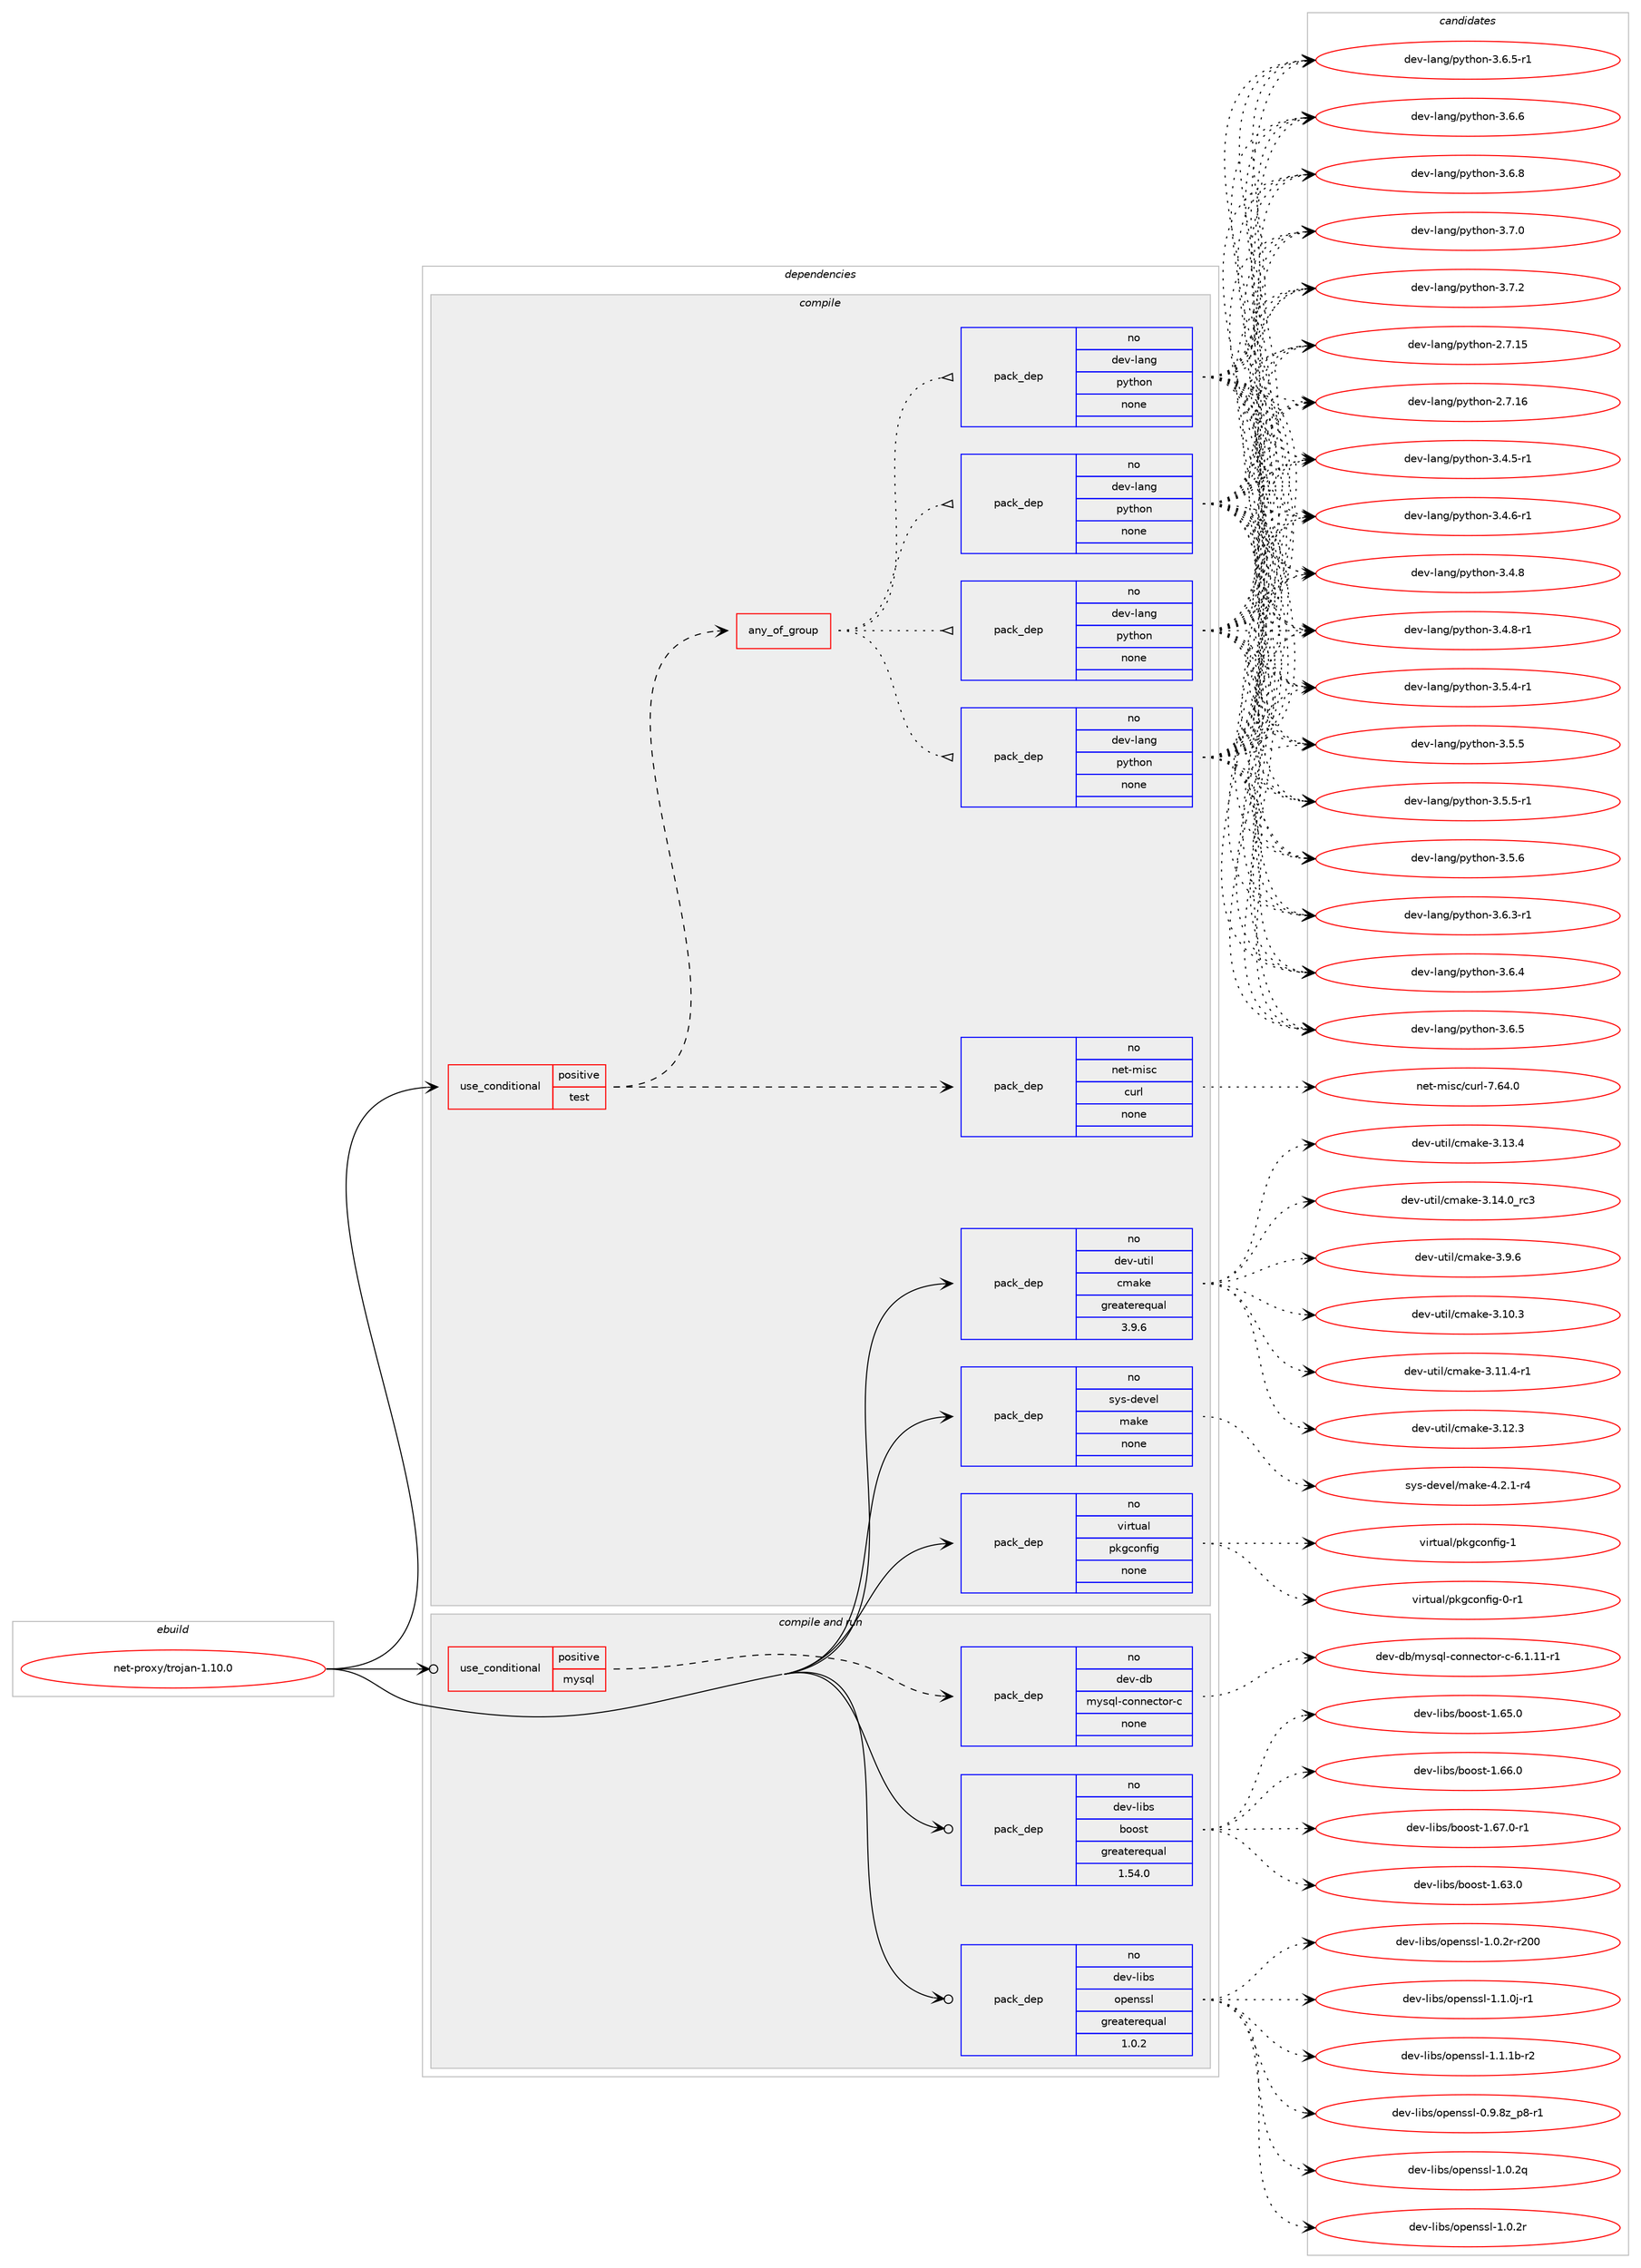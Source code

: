 digraph prolog {

# *************
# Graph options
# *************

newrank=true;
concentrate=true;
compound=true;
graph [rankdir=LR,fontname=Helvetica,fontsize=10,ranksep=1.5];#, ranksep=2.5, nodesep=0.2];
edge  [arrowhead=vee];
node  [fontname=Helvetica,fontsize=10];

# **********
# The ebuild
# **********

subgraph cluster_leftcol {
color=gray;
rank=same;
label=<<i>ebuild</i>>;
id [label="net-proxy/trojan-1.10.0", color=red, width=4, href="../net-proxy/trojan-1.10.0.svg"];
}

# ****************
# The dependencies
# ****************

subgraph cluster_midcol {
color=gray;
label=<<i>dependencies</i>>;
subgraph cluster_compile {
fillcolor="#eeeeee";
style=filled;
label=<<i>compile</i>>;
subgraph cond450657 {
dependency1678069 [label=<<TABLE BORDER="0" CELLBORDER="1" CELLSPACING="0" CELLPADDING="4"><TR><TD ROWSPAN="3" CELLPADDING="10">use_conditional</TD></TR><TR><TD>positive</TD></TR><TR><TD>test</TD></TR></TABLE>>, shape=none, color=red];
subgraph pack1199970 {
dependency1678070 [label=<<TABLE BORDER="0" CELLBORDER="1" CELLSPACING="0" CELLPADDING="4" WIDTH="220"><TR><TD ROWSPAN="6" CELLPADDING="30">pack_dep</TD></TR><TR><TD WIDTH="110">no</TD></TR><TR><TD>net-misc</TD></TR><TR><TD>curl</TD></TR><TR><TD>none</TD></TR><TR><TD></TD></TR></TABLE>>, shape=none, color=blue];
}
dependency1678069:e -> dependency1678070:w [weight=20,style="dashed",arrowhead="vee"];
subgraph any26609 {
dependency1678071 [label=<<TABLE BORDER="0" CELLBORDER="1" CELLSPACING="0" CELLPADDING="4"><TR><TD CELLPADDING="10">any_of_group</TD></TR></TABLE>>, shape=none, color=red];subgraph pack1199971 {
dependency1678072 [label=<<TABLE BORDER="0" CELLBORDER="1" CELLSPACING="0" CELLPADDING="4" WIDTH="220"><TR><TD ROWSPAN="6" CELLPADDING="30">pack_dep</TD></TR><TR><TD WIDTH="110">no</TD></TR><TR><TD>dev-lang</TD></TR><TR><TD>python</TD></TR><TR><TD>none</TD></TR><TR><TD></TD></TR></TABLE>>, shape=none, color=blue];
}
dependency1678071:e -> dependency1678072:w [weight=20,style="dotted",arrowhead="oinv"];
subgraph pack1199972 {
dependency1678073 [label=<<TABLE BORDER="0" CELLBORDER="1" CELLSPACING="0" CELLPADDING="4" WIDTH="220"><TR><TD ROWSPAN="6" CELLPADDING="30">pack_dep</TD></TR><TR><TD WIDTH="110">no</TD></TR><TR><TD>dev-lang</TD></TR><TR><TD>python</TD></TR><TR><TD>none</TD></TR><TR><TD></TD></TR></TABLE>>, shape=none, color=blue];
}
dependency1678071:e -> dependency1678073:w [weight=20,style="dotted",arrowhead="oinv"];
subgraph pack1199973 {
dependency1678074 [label=<<TABLE BORDER="0" CELLBORDER="1" CELLSPACING="0" CELLPADDING="4" WIDTH="220"><TR><TD ROWSPAN="6" CELLPADDING="30">pack_dep</TD></TR><TR><TD WIDTH="110">no</TD></TR><TR><TD>dev-lang</TD></TR><TR><TD>python</TD></TR><TR><TD>none</TD></TR><TR><TD></TD></TR></TABLE>>, shape=none, color=blue];
}
dependency1678071:e -> dependency1678074:w [weight=20,style="dotted",arrowhead="oinv"];
subgraph pack1199974 {
dependency1678075 [label=<<TABLE BORDER="0" CELLBORDER="1" CELLSPACING="0" CELLPADDING="4" WIDTH="220"><TR><TD ROWSPAN="6" CELLPADDING="30">pack_dep</TD></TR><TR><TD WIDTH="110">no</TD></TR><TR><TD>dev-lang</TD></TR><TR><TD>python</TD></TR><TR><TD>none</TD></TR><TR><TD></TD></TR></TABLE>>, shape=none, color=blue];
}
dependency1678071:e -> dependency1678075:w [weight=20,style="dotted",arrowhead="oinv"];
}
dependency1678069:e -> dependency1678071:w [weight=20,style="dashed",arrowhead="vee"];
}
id:e -> dependency1678069:w [weight=20,style="solid",arrowhead="vee"];
subgraph pack1199975 {
dependency1678076 [label=<<TABLE BORDER="0" CELLBORDER="1" CELLSPACING="0" CELLPADDING="4" WIDTH="220"><TR><TD ROWSPAN="6" CELLPADDING="30">pack_dep</TD></TR><TR><TD WIDTH="110">no</TD></TR><TR><TD>dev-util</TD></TR><TR><TD>cmake</TD></TR><TR><TD>greaterequal</TD></TR><TR><TD>3.9.6</TD></TR></TABLE>>, shape=none, color=blue];
}
id:e -> dependency1678076:w [weight=20,style="solid",arrowhead="vee"];
subgraph pack1199976 {
dependency1678077 [label=<<TABLE BORDER="0" CELLBORDER="1" CELLSPACING="0" CELLPADDING="4" WIDTH="220"><TR><TD ROWSPAN="6" CELLPADDING="30">pack_dep</TD></TR><TR><TD WIDTH="110">no</TD></TR><TR><TD>sys-devel</TD></TR><TR><TD>make</TD></TR><TR><TD>none</TD></TR><TR><TD></TD></TR></TABLE>>, shape=none, color=blue];
}
id:e -> dependency1678077:w [weight=20,style="solid",arrowhead="vee"];
subgraph pack1199977 {
dependency1678078 [label=<<TABLE BORDER="0" CELLBORDER="1" CELLSPACING="0" CELLPADDING="4" WIDTH="220"><TR><TD ROWSPAN="6" CELLPADDING="30">pack_dep</TD></TR><TR><TD WIDTH="110">no</TD></TR><TR><TD>virtual</TD></TR><TR><TD>pkgconfig</TD></TR><TR><TD>none</TD></TR><TR><TD></TD></TR></TABLE>>, shape=none, color=blue];
}
id:e -> dependency1678078:w [weight=20,style="solid",arrowhead="vee"];
}
subgraph cluster_compileandrun {
fillcolor="#eeeeee";
style=filled;
label=<<i>compile and run</i>>;
subgraph cond450658 {
dependency1678079 [label=<<TABLE BORDER="0" CELLBORDER="1" CELLSPACING="0" CELLPADDING="4"><TR><TD ROWSPAN="3" CELLPADDING="10">use_conditional</TD></TR><TR><TD>positive</TD></TR><TR><TD>mysql</TD></TR></TABLE>>, shape=none, color=red];
subgraph pack1199978 {
dependency1678080 [label=<<TABLE BORDER="0" CELLBORDER="1" CELLSPACING="0" CELLPADDING="4" WIDTH="220"><TR><TD ROWSPAN="6" CELLPADDING="30">pack_dep</TD></TR><TR><TD WIDTH="110">no</TD></TR><TR><TD>dev-db</TD></TR><TR><TD>mysql-connector-c</TD></TR><TR><TD>none</TD></TR><TR><TD></TD></TR></TABLE>>, shape=none, color=blue];
}
dependency1678079:e -> dependency1678080:w [weight=20,style="dashed",arrowhead="vee"];
}
id:e -> dependency1678079:w [weight=20,style="solid",arrowhead="odotvee"];
subgraph pack1199979 {
dependency1678081 [label=<<TABLE BORDER="0" CELLBORDER="1" CELLSPACING="0" CELLPADDING="4" WIDTH="220"><TR><TD ROWSPAN="6" CELLPADDING="30">pack_dep</TD></TR><TR><TD WIDTH="110">no</TD></TR><TR><TD>dev-libs</TD></TR><TR><TD>boost</TD></TR><TR><TD>greaterequal</TD></TR><TR><TD>1.54.0</TD></TR></TABLE>>, shape=none, color=blue];
}
id:e -> dependency1678081:w [weight=20,style="solid",arrowhead="odotvee"];
subgraph pack1199980 {
dependency1678082 [label=<<TABLE BORDER="0" CELLBORDER="1" CELLSPACING="0" CELLPADDING="4" WIDTH="220"><TR><TD ROWSPAN="6" CELLPADDING="30">pack_dep</TD></TR><TR><TD WIDTH="110">no</TD></TR><TR><TD>dev-libs</TD></TR><TR><TD>openssl</TD></TR><TR><TD>greaterequal</TD></TR><TR><TD>1.0.2</TD></TR></TABLE>>, shape=none, color=blue];
}
id:e -> dependency1678082:w [weight=20,style="solid",arrowhead="odotvee"];
}
subgraph cluster_run {
fillcolor="#eeeeee";
style=filled;
label=<<i>run</i>>;
}
}

# **************
# The candidates
# **************

subgraph cluster_choices {
rank=same;
color=gray;
label=<<i>candidates</i>>;

subgraph choice1199970 {
color=black;
nodesep=1;
choice1101011164510910511599479911711410845554654524648 [label="net-misc/curl-7.64.0", color=red, width=4,href="../net-misc/curl-7.64.0.svg"];
dependency1678070:e -> choice1101011164510910511599479911711410845554654524648:w [style=dotted,weight="100"];
}
subgraph choice1199971 {
color=black;
nodesep=1;
choice10010111845108971101034711212111610411111045504655464953 [label="dev-lang/python-2.7.15", color=red, width=4,href="../dev-lang/python-2.7.15.svg"];
choice10010111845108971101034711212111610411111045504655464954 [label="dev-lang/python-2.7.16", color=red, width=4,href="../dev-lang/python-2.7.16.svg"];
choice1001011184510897110103471121211161041111104551465246534511449 [label="dev-lang/python-3.4.5-r1", color=red, width=4,href="../dev-lang/python-3.4.5-r1.svg"];
choice1001011184510897110103471121211161041111104551465246544511449 [label="dev-lang/python-3.4.6-r1", color=red, width=4,href="../dev-lang/python-3.4.6-r1.svg"];
choice100101118451089711010347112121116104111110455146524656 [label="dev-lang/python-3.4.8", color=red, width=4,href="../dev-lang/python-3.4.8.svg"];
choice1001011184510897110103471121211161041111104551465246564511449 [label="dev-lang/python-3.4.8-r1", color=red, width=4,href="../dev-lang/python-3.4.8-r1.svg"];
choice1001011184510897110103471121211161041111104551465346524511449 [label="dev-lang/python-3.5.4-r1", color=red, width=4,href="../dev-lang/python-3.5.4-r1.svg"];
choice100101118451089711010347112121116104111110455146534653 [label="dev-lang/python-3.5.5", color=red, width=4,href="../dev-lang/python-3.5.5.svg"];
choice1001011184510897110103471121211161041111104551465346534511449 [label="dev-lang/python-3.5.5-r1", color=red, width=4,href="../dev-lang/python-3.5.5-r1.svg"];
choice100101118451089711010347112121116104111110455146534654 [label="dev-lang/python-3.5.6", color=red, width=4,href="../dev-lang/python-3.5.6.svg"];
choice1001011184510897110103471121211161041111104551465446514511449 [label="dev-lang/python-3.6.3-r1", color=red, width=4,href="../dev-lang/python-3.6.3-r1.svg"];
choice100101118451089711010347112121116104111110455146544652 [label="dev-lang/python-3.6.4", color=red, width=4,href="../dev-lang/python-3.6.4.svg"];
choice100101118451089711010347112121116104111110455146544653 [label="dev-lang/python-3.6.5", color=red, width=4,href="../dev-lang/python-3.6.5.svg"];
choice1001011184510897110103471121211161041111104551465446534511449 [label="dev-lang/python-3.6.5-r1", color=red, width=4,href="../dev-lang/python-3.6.5-r1.svg"];
choice100101118451089711010347112121116104111110455146544654 [label="dev-lang/python-3.6.6", color=red, width=4,href="../dev-lang/python-3.6.6.svg"];
choice100101118451089711010347112121116104111110455146544656 [label="dev-lang/python-3.6.8", color=red, width=4,href="../dev-lang/python-3.6.8.svg"];
choice100101118451089711010347112121116104111110455146554648 [label="dev-lang/python-3.7.0", color=red, width=4,href="../dev-lang/python-3.7.0.svg"];
choice100101118451089711010347112121116104111110455146554650 [label="dev-lang/python-3.7.2", color=red, width=4,href="../dev-lang/python-3.7.2.svg"];
dependency1678072:e -> choice10010111845108971101034711212111610411111045504655464953:w [style=dotted,weight="100"];
dependency1678072:e -> choice10010111845108971101034711212111610411111045504655464954:w [style=dotted,weight="100"];
dependency1678072:e -> choice1001011184510897110103471121211161041111104551465246534511449:w [style=dotted,weight="100"];
dependency1678072:e -> choice1001011184510897110103471121211161041111104551465246544511449:w [style=dotted,weight="100"];
dependency1678072:e -> choice100101118451089711010347112121116104111110455146524656:w [style=dotted,weight="100"];
dependency1678072:e -> choice1001011184510897110103471121211161041111104551465246564511449:w [style=dotted,weight="100"];
dependency1678072:e -> choice1001011184510897110103471121211161041111104551465346524511449:w [style=dotted,weight="100"];
dependency1678072:e -> choice100101118451089711010347112121116104111110455146534653:w [style=dotted,weight="100"];
dependency1678072:e -> choice1001011184510897110103471121211161041111104551465346534511449:w [style=dotted,weight="100"];
dependency1678072:e -> choice100101118451089711010347112121116104111110455146534654:w [style=dotted,weight="100"];
dependency1678072:e -> choice1001011184510897110103471121211161041111104551465446514511449:w [style=dotted,weight="100"];
dependency1678072:e -> choice100101118451089711010347112121116104111110455146544652:w [style=dotted,weight="100"];
dependency1678072:e -> choice100101118451089711010347112121116104111110455146544653:w [style=dotted,weight="100"];
dependency1678072:e -> choice1001011184510897110103471121211161041111104551465446534511449:w [style=dotted,weight="100"];
dependency1678072:e -> choice100101118451089711010347112121116104111110455146544654:w [style=dotted,weight="100"];
dependency1678072:e -> choice100101118451089711010347112121116104111110455146544656:w [style=dotted,weight="100"];
dependency1678072:e -> choice100101118451089711010347112121116104111110455146554648:w [style=dotted,weight="100"];
dependency1678072:e -> choice100101118451089711010347112121116104111110455146554650:w [style=dotted,weight="100"];
}
subgraph choice1199972 {
color=black;
nodesep=1;
choice10010111845108971101034711212111610411111045504655464953 [label="dev-lang/python-2.7.15", color=red, width=4,href="../dev-lang/python-2.7.15.svg"];
choice10010111845108971101034711212111610411111045504655464954 [label="dev-lang/python-2.7.16", color=red, width=4,href="../dev-lang/python-2.7.16.svg"];
choice1001011184510897110103471121211161041111104551465246534511449 [label="dev-lang/python-3.4.5-r1", color=red, width=4,href="../dev-lang/python-3.4.5-r1.svg"];
choice1001011184510897110103471121211161041111104551465246544511449 [label="dev-lang/python-3.4.6-r1", color=red, width=4,href="../dev-lang/python-3.4.6-r1.svg"];
choice100101118451089711010347112121116104111110455146524656 [label="dev-lang/python-3.4.8", color=red, width=4,href="../dev-lang/python-3.4.8.svg"];
choice1001011184510897110103471121211161041111104551465246564511449 [label="dev-lang/python-3.4.8-r1", color=red, width=4,href="../dev-lang/python-3.4.8-r1.svg"];
choice1001011184510897110103471121211161041111104551465346524511449 [label="dev-lang/python-3.5.4-r1", color=red, width=4,href="../dev-lang/python-3.5.4-r1.svg"];
choice100101118451089711010347112121116104111110455146534653 [label="dev-lang/python-3.5.5", color=red, width=4,href="../dev-lang/python-3.5.5.svg"];
choice1001011184510897110103471121211161041111104551465346534511449 [label="dev-lang/python-3.5.5-r1", color=red, width=4,href="../dev-lang/python-3.5.5-r1.svg"];
choice100101118451089711010347112121116104111110455146534654 [label="dev-lang/python-3.5.6", color=red, width=4,href="../dev-lang/python-3.5.6.svg"];
choice1001011184510897110103471121211161041111104551465446514511449 [label="dev-lang/python-3.6.3-r1", color=red, width=4,href="../dev-lang/python-3.6.3-r1.svg"];
choice100101118451089711010347112121116104111110455146544652 [label="dev-lang/python-3.6.4", color=red, width=4,href="../dev-lang/python-3.6.4.svg"];
choice100101118451089711010347112121116104111110455146544653 [label="dev-lang/python-3.6.5", color=red, width=4,href="../dev-lang/python-3.6.5.svg"];
choice1001011184510897110103471121211161041111104551465446534511449 [label="dev-lang/python-3.6.5-r1", color=red, width=4,href="../dev-lang/python-3.6.5-r1.svg"];
choice100101118451089711010347112121116104111110455146544654 [label="dev-lang/python-3.6.6", color=red, width=4,href="../dev-lang/python-3.6.6.svg"];
choice100101118451089711010347112121116104111110455146544656 [label="dev-lang/python-3.6.8", color=red, width=4,href="../dev-lang/python-3.6.8.svg"];
choice100101118451089711010347112121116104111110455146554648 [label="dev-lang/python-3.7.0", color=red, width=4,href="../dev-lang/python-3.7.0.svg"];
choice100101118451089711010347112121116104111110455146554650 [label="dev-lang/python-3.7.2", color=red, width=4,href="../dev-lang/python-3.7.2.svg"];
dependency1678073:e -> choice10010111845108971101034711212111610411111045504655464953:w [style=dotted,weight="100"];
dependency1678073:e -> choice10010111845108971101034711212111610411111045504655464954:w [style=dotted,weight="100"];
dependency1678073:e -> choice1001011184510897110103471121211161041111104551465246534511449:w [style=dotted,weight="100"];
dependency1678073:e -> choice1001011184510897110103471121211161041111104551465246544511449:w [style=dotted,weight="100"];
dependency1678073:e -> choice100101118451089711010347112121116104111110455146524656:w [style=dotted,weight="100"];
dependency1678073:e -> choice1001011184510897110103471121211161041111104551465246564511449:w [style=dotted,weight="100"];
dependency1678073:e -> choice1001011184510897110103471121211161041111104551465346524511449:w [style=dotted,weight="100"];
dependency1678073:e -> choice100101118451089711010347112121116104111110455146534653:w [style=dotted,weight="100"];
dependency1678073:e -> choice1001011184510897110103471121211161041111104551465346534511449:w [style=dotted,weight="100"];
dependency1678073:e -> choice100101118451089711010347112121116104111110455146534654:w [style=dotted,weight="100"];
dependency1678073:e -> choice1001011184510897110103471121211161041111104551465446514511449:w [style=dotted,weight="100"];
dependency1678073:e -> choice100101118451089711010347112121116104111110455146544652:w [style=dotted,weight="100"];
dependency1678073:e -> choice100101118451089711010347112121116104111110455146544653:w [style=dotted,weight="100"];
dependency1678073:e -> choice1001011184510897110103471121211161041111104551465446534511449:w [style=dotted,weight="100"];
dependency1678073:e -> choice100101118451089711010347112121116104111110455146544654:w [style=dotted,weight="100"];
dependency1678073:e -> choice100101118451089711010347112121116104111110455146544656:w [style=dotted,weight="100"];
dependency1678073:e -> choice100101118451089711010347112121116104111110455146554648:w [style=dotted,weight="100"];
dependency1678073:e -> choice100101118451089711010347112121116104111110455146554650:w [style=dotted,weight="100"];
}
subgraph choice1199973 {
color=black;
nodesep=1;
choice10010111845108971101034711212111610411111045504655464953 [label="dev-lang/python-2.7.15", color=red, width=4,href="../dev-lang/python-2.7.15.svg"];
choice10010111845108971101034711212111610411111045504655464954 [label="dev-lang/python-2.7.16", color=red, width=4,href="../dev-lang/python-2.7.16.svg"];
choice1001011184510897110103471121211161041111104551465246534511449 [label="dev-lang/python-3.4.5-r1", color=red, width=4,href="../dev-lang/python-3.4.5-r1.svg"];
choice1001011184510897110103471121211161041111104551465246544511449 [label="dev-lang/python-3.4.6-r1", color=red, width=4,href="../dev-lang/python-3.4.6-r1.svg"];
choice100101118451089711010347112121116104111110455146524656 [label="dev-lang/python-3.4.8", color=red, width=4,href="../dev-lang/python-3.4.8.svg"];
choice1001011184510897110103471121211161041111104551465246564511449 [label="dev-lang/python-3.4.8-r1", color=red, width=4,href="../dev-lang/python-3.4.8-r1.svg"];
choice1001011184510897110103471121211161041111104551465346524511449 [label="dev-lang/python-3.5.4-r1", color=red, width=4,href="../dev-lang/python-3.5.4-r1.svg"];
choice100101118451089711010347112121116104111110455146534653 [label="dev-lang/python-3.5.5", color=red, width=4,href="../dev-lang/python-3.5.5.svg"];
choice1001011184510897110103471121211161041111104551465346534511449 [label="dev-lang/python-3.5.5-r1", color=red, width=4,href="../dev-lang/python-3.5.5-r1.svg"];
choice100101118451089711010347112121116104111110455146534654 [label="dev-lang/python-3.5.6", color=red, width=4,href="../dev-lang/python-3.5.6.svg"];
choice1001011184510897110103471121211161041111104551465446514511449 [label="dev-lang/python-3.6.3-r1", color=red, width=4,href="../dev-lang/python-3.6.3-r1.svg"];
choice100101118451089711010347112121116104111110455146544652 [label="dev-lang/python-3.6.4", color=red, width=4,href="../dev-lang/python-3.6.4.svg"];
choice100101118451089711010347112121116104111110455146544653 [label="dev-lang/python-3.6.5", color=red, width=4,href="../dev-lang/python-3.6.5.svg"];
choice1001011184510897110103471121211161041111104551465446534511449 [label="dev-lang/python-3.6.5-r1", color=red, width=4,href="../dev-lang/python-3.6.5-r1.svg"];
choice100101118451089711010347112121116104111110455146544654 [label="dev-lang/python-3.6.6", color=red, width=4,href="../dev-lang/python-3.6.6.svg"];
choice100101118451089711010347112121116104111110455146544656 [label="dev-lang/python-3.6.8", color=red, width=4,href="../dev-lang/python-3.6.8.svg"];
choice100101118451089711010347112121116104111110455146554648 [label="dev-lang/python-3.7.0", color=red, width=4,href="../dev-lang/python-3.7.0.svg"];
choice100101118451089711010347112121116104111110455146554650 [label="dev-lang/python-3.7.2", color=red, width=4,href="../dev-lang/python-3.7.2.svg"];
dependency1678074:e -> choice10010111845108971101034711212111610411111045504655464953:w [style=dotted,weight="100"];
dependency1678074:e -> choice10010111845108971101034711212111610411111045504655464954:w [style=dotted,weight="100"];
dependency1678074:e -> choice1001011184510897110103471121211161041111104551465246534511449:w [style=dotted,weight="100"];
dependency1678074:e -> choice1001011184510897110103471121211161041111104551465246544511449:w [style=dotted,weight="100"];
dependency1678074:e -> choice100101118451089711010347112121116104111110455146524656:w [style=dotted,weight="100"];
dependency1678074:e -> choice1001011184510897110103471121211161041111104551465246564511449:w [style=dotted,weight="100"];
dependency1678074:e -> choice1001011184510897110103471121211161041111104551465346524511449:w [style=dotted,weight="100"];
dependency1678074:e -> choice100101118451089711010347112121116104111110455146534653:w [style=dotted,weight="100"];
dependency1678074:e -> choice1001011184510897110103471121211161041111104551465346534511449:w [style=dotted,weight="100"];
dependency1678074:e -> choice100101118451089711010347112121116104111110455146534654:w [style=dotted,weight="100"];
dependency1678074:e -> choice1001011184510897110103471121211161041111104551465446514511449:w [style=dotted,weight="100"];
dependency1678074:e -> choice100101118451089711010347112121116104111110455146544652:w [style=dotted,weight="100"];
dependency1678074:e -> choice100101118451089711010347112121116104111110455146544653:w [style=dotted,weight="100"];
dependency1678074:e -> choice1001011184510897110103471121211161041111104551465446534511449:w [style=dotted,weight="100"];
dependency1678074:e -> choice100101118451089711010347112121116104111110455146544654:w [style=dotted,weight="100"];
dependency1678074:e -> choice100101118451089711010347112121116104111110455146544656:w [style=dotted,weight="100"];
dependency1678074:e -> choice100101118451089711010347112121116104111110455146554648:w [style=dotted,weight="100"];
dependency1678074:e -> choice100101118451089711010347112121116104111110455146554650:w [style=dotted,weight="100"];
}
subgraph choice1199974 {
color=black;
nodesep=1;
choice10010111845108971101034711212111610411111045504655464953 [label="dev-lang/python-2.7.15", color=red, width=4,href="../dev-lang/python-2.7.15.svg"];
choice10010111845108971101034711212111610411111045504655464954 [label="dev-lang/python-2.7.16", color=red, width=4,href="../dev-lang/python-2.7.16.svg"];
choice1001011184510897110103471121211161041111104551465246534511449 [label="dev-lang/python-3.4.5-r1", color=red, width=4,href="../dev-lang/python-3.4.5-r1.svg"];
choice1001011184510897110103471121211161041111104551465246544511449 [label="dev-lang/python-3.4.6-r1", color=red, width=4,href="../dev-lang/python-3.4.6-r1.svg"];
choice100101118451089711010347112121116104111110455146524656 [label="dev-lang/python-3.4.8", color=red, width=4,href="../dev-lang/python-3.4.8.svg"];
choice1001011184510897110103471121211161041111104551465246564511449 [label="dev-lang/python-3.4.8-r1", color=red, width=4,href="../dev-lang/python-3.4.8-r1.svg"];
choice1001011184510897110103471121211161041111104551465346524511449 [label="dev-lang/python-3.5.4-r1", color=red, width=4,href="../dev-lang/python-3.5.4-r1.svg"];
choice100101118451089711010347112121116104111110455146534653 [label="dev-lang/python-3.5.5", color=red, width=4,href="../dev-lang/python-3.5.5.svg"];
choice1001011184510897110103471121211161041111104551465346534511449 [label="dev-lang/python-3.5.5-r1", color=red, width=4,href="../dev-lang/python-3.5.5-r1.svg"];
choice100101118451089711010347112121116104111110455146534654 [label="dev-lang/python-3.5.6", color=red, width=4,href="../dev-lang/python-3.5.6.svg"];
choice1001011184510897110103471121211161041111104551465446514511449 [label="dev-lang/python-3.6.3-r1", color=red, width=4,href="../dev-lang/python-3.6.3-r1.svg"];
choice100101118451089711010347112121116104111110455146544652 [label="dev-lang/python-3.6.4", color=red, width=4,href="../dev-lang/python-3.6.4.svg"];
choice100101118451089711010347112121116104111110455146544653 [label="dev-lang/python-3.6.5", color=red, width=4,href="../dev-lang/python-3.6.5.svg"];
choice1001011184510897110103471121211161041111104551465446534511449 [label="dev-lang/python-3.6.5-r1", color=red, width=4,href="../dev-lang/python-3.6.5-r1.svg"];
choice100101118451089711010347112121116104111110455146544654 [label="dev-lang/python-3.6.6", color=red, width=4,href="../dev-lang/python-3.6.6.svg"];
choice100101118451089711010347112121116104111110455146544656 [label="dev-lang/python-3.6.8", color=red, width=4,href="../dev-lang/python-3.6.8.svg"];
choice100101118451089711010347112121116104111110455146554648 [label="dev-lang/python-3.7.0", color=red, width=4,href="../dev-lang/python-3.7.0.svg"];
choice100101118451089711010347112121116104111110455146554650 [label="dev-lang/python-3.7.2", color=red, width=4,href="../dev-lang/python-3.7.2.svg"];
dependency1678075:e -> choice10010111845108971101034711212111610411111045504655464953:w [style=dotted,weight="100"];
dependency1678075:e -> choice10010111845108971101034711212111610411111045504655464954:w [style=dotted,weight="100"];
dependency1678075:e -> choice1001011184510897110103471121211161041111104551465246534511449:w [style=dotted,weight="100"];
dependency1678075:e -> choice1001011184510897110103471121211161041111104551465246544511449:w [style=dotted,weight="100"];
dependency1678075:e -> choice100101118451089711010347112121116104111110455146524656:w [style=dotted,weight="100"];
dependency1678075:e -> choice1001011184510897110103471121211161041111104551465246564511449:w [style=dotted,weight="100"];
dependency1678075:e -> choice1001011184510897110103471121211161041111104551465346524511449:w [style=dotted,weight="100"];
dependency1678075:e -> choice100101118451089711010347112121116104111110455146534653:w [style=dotted,weight="100"];
dependency1678075:e -> choice1001011184510897110103471121211161041111104551465346534511449:w [style=dotted,weight="100"];
dependency1678075:e -> choice100101118451089711010347112121116104111110455146534654:w [style=dotted,weight="100"];
dependency1678075:e -> choice1001011184510897110103471121211161041111104551465446514511449:w [style=dotted,weight="100"];
dependency1678075:e -> choice100101118451089711010347112121116104111110455146544652:w [style=dotted,weight="100"];
dependency1678075:e -> choice100101118451089711010347112121116104111110455146544653:w [style=dotted,weight="100"];
dependency1678075:e -> choice1001011184510897110103471121211161041111104551465446534511449:w [style=dotted,weight="100"];
dependency1678075:e -> choice100101118451089711010347112121116104111110455146544654:w [style=dotted,weight="100"];
dependency1678075:e -> choice100101118451089711010347112121116104111110455146544656:w [style=dotted,weight="100"];
dependency1678075:e -> choice100101118451089711010347112121116104111110455146554648:w [style=dotted,weight="100"];
dependency1678075:e -> choice100101118451089711010347112121116104111110455146554650:w [style=dotted,weight="100"];
}
subgraph choice1199975 {
color=black;
nodesep=1;
choice1001011184511711610510847991099710710145514649484651 [label="dev-util/cmake-3.10.3", color=red, width=4,href="../dev-util/cmake-3.10.3.svg"];
choice10010111845117116105108479910997107101455146494946524511449 [label="dev-util/cmake-3.11.4-r1", color=red, width=4,href="../dev-util/cmake-3.11.4-r1.svg"];
choice1001011184511711610510847991099710710145514649504651 [label="dev-util/cmake-3.12.3", color=red, width=4,href="../dev-util/cmake-3.12.3.svg"];
choice1001011184511711610510847991099710710145514649514652 [label="dev-util/cmake-3.13.4", color=red, width=4,href="../dev-util/cmake-3.13.4.svg"];
choice1001011184511711610510847991099710710145514649524648951149951 [label="dev-util/cmake-3.14.0_rc3", color=red, width=4,href="../dev-util/cmake-3.14.0_rc3.svg"];
choice10010111845117116105108479910997107101455146574654 [label="dev-util/cmake-3.9.6", color=red, width=4,href="../dev-util/cmake-3.9.6.svg"];
dependency1678076:e -> choice1001011184511711610510847991099710710145514649484651:w [style=dotted,weight="100"];
dependency1678076:e -> choice10010111845117116105108479910997107101455146494946524511449:w [style=dotted,weight="100"];
dependency1678076:e -> choice1001011184511711610510847991099710710145514649504651:w [style=dotted,weight="100"];
dependency1678076:e -> choice1001011184511711610510847991099710710145514649514652:w [style=dotted,weight="100"];
dependency1678076:e -> choice1001011184511711610510847991099710710145514649524648951149951:w [style=dotted,weight="100"];
dependency1678076:e -> choice10010111845117116105108479910997107101455146574654:w [style=dotted,weight="100"];
}
subgraph choice1199976 {
color=black;
nodesep=1;
choice1151211154510010111810110847109971071014552465046494511452 [label="sys-devel/make-4.2.1-r4", color=red, width=4,href="../sys-devel/make-4.2.1-r4.svg"];
dependency1678077:e -> choice1151211154510010111810110847109971071014552465046494511452:w [style=dotted,weight="100"];
}
subgraph choice1199977 {
color=black;
nodesep=1;
choice11810511411611797108471121071039911111010210510345484511449 [label="virtual/pkgconfig-0-r1", color=red, width=4,href="../virtual/pkgconfig-0-r1.svg"];
choice1181051141161179710847112107103991111101021051034549 [label="virtual/pkgconfig-1", color=red, width=4,href="../virtual/pkgconfig-1.svg"];
dependency1678078:e -> choice11810511411611797108471121071039911111010210510345484511449:w [style=dotted,weight="100"];
dependency1678078:e -> choice1181051141161179710847112107103991111101021051034549:w [style=dotted,weight="100"];
}
subgraph choice1199978 {
color=black;
nodesep=1;
choice1001011184510098471091211151131084599111110110101991161111144599455446494649494511449 [label="dev-db/mysql-connector-c-6.1.11-r1", color=red, width=4,href="../dev-db/mysql-connector-c-6.1.11-r1.svg"];
dependency1678080:e -> choice1001011184510098471091211151131084599111110110101991161111144599455446494649494511449:w [style=dotted,weight="100"];
}
subgraph choice1199979 {
color=black;
nodesep=1;
choice1001011184510810598115479811111111511645494654514648 [label="dev-libs/boost-1.63.0", color=red, width=4,href="../dev-libs/boost-1.63.0.svg"];
choice1001011184510810598115479811111111511645494654534648 [label="dev-libs/boost-1.65.0", color=red, width=4,href="../dev-libs/boost-1.65.0.svg"];
choice1001011184510810598115479811111111511645494654544648 [label="dev-libs/boost-1.66.0", color=red, width=4,href="../dev-libs/boost-1.66.0.svg"];
choice10010111845108105981154798111111115116454946545546484511449 [label="dev-libs/boost-1.67.0-r1", color=red, width=4,href="../dev-libs/boost-1.67.0-r1.svg"];
dependency1678081:e -> choice1001011184510810598115479811111111511645494654514648:w [style=dotted,weight="100"];
dependency1678081:e -> choice1001011184510810598115479811111111511645494654534648:w [style=dotted,weight="100"];
dependency1678081:e -> choice1001011184510810598115479811111111511645494654544648:w [style=dotted,weight="100"];
dependency1678081:e -> choice10010111845108105981154798111111115116454946545546484511449:w [style=dotted,weight="100"];
}
subgraph choice1199980 {
color=black;
nodesep=1;
choice10010111845108105981154711111210111011511510845484657465612295112564511449 [label="dev-libs/openssl-0.9.8z_p8-r1", color=red, width=4,href="../dev-libs/openssl-0.9.8z_p8-r1.svg"];
choice100101118451081059811547111112101110115115108454946484650113 [label="dev-libs/openssl-1.0.2q", color=red, width=4,href="../dev-libs/openssl-1.0.2q.svg"];
choice100101118451081059811547111112101110115115108454946484650114 [label="dev-libs/openssl-1.0.2r", color=red, width=4,href="../dev-libs/openssl-1.0.2r.svg"];
choice10010111845108105981154711111210111011511510845494648465011445114504848 [label="dev-libs/openssl-1.0.2r-r200", color=red, width=4,href="../dev-libs/openssl-1.0.2r-r200.svg"];
choice1001011184510810598115471111121011101151151084549464946481064511449 [label="dev-libs/openssl-1.1.0j-r1", color=red, width=4,href="../dev-libs/openssl-1.1.0j-r1.svg"];
choice100101118451081059811547111112101110115115108454946494649984511450 [label="dev-libs/openssl-1.1.1b-r2", color=red, width=4,href="../dev-libs/openssl-1.1.1b-r2.svg"];
dependency1678082:e -> choice10010111845108105981154711111210111011511510845484657465612295112564511449:w [style=dotted,weight="100"];
dependency1678082:e -> choice100101118451081059811547111112101110115115108454946484650113:w [style=dotted,weight="100"];
dependency1678082:e -> choice100101118451081059811547111112101110115115108454946484650114:w [style=dotted,weight="100"];
dependency1678082:e -> choice10010111845108105981154711111210111011511510845494648465011445114504848:w [style=dotted,weight="100"];
dependency1678082:e -> choice1001011184510810598115471111121011101151151084549464946481064511449:w [style=dotted,weight="100"];
dependency1678082:e -> choice100101118451081059811547111112101110115115108454946494649984511450:w [style=dotted,weight="100"];
}
}

}

